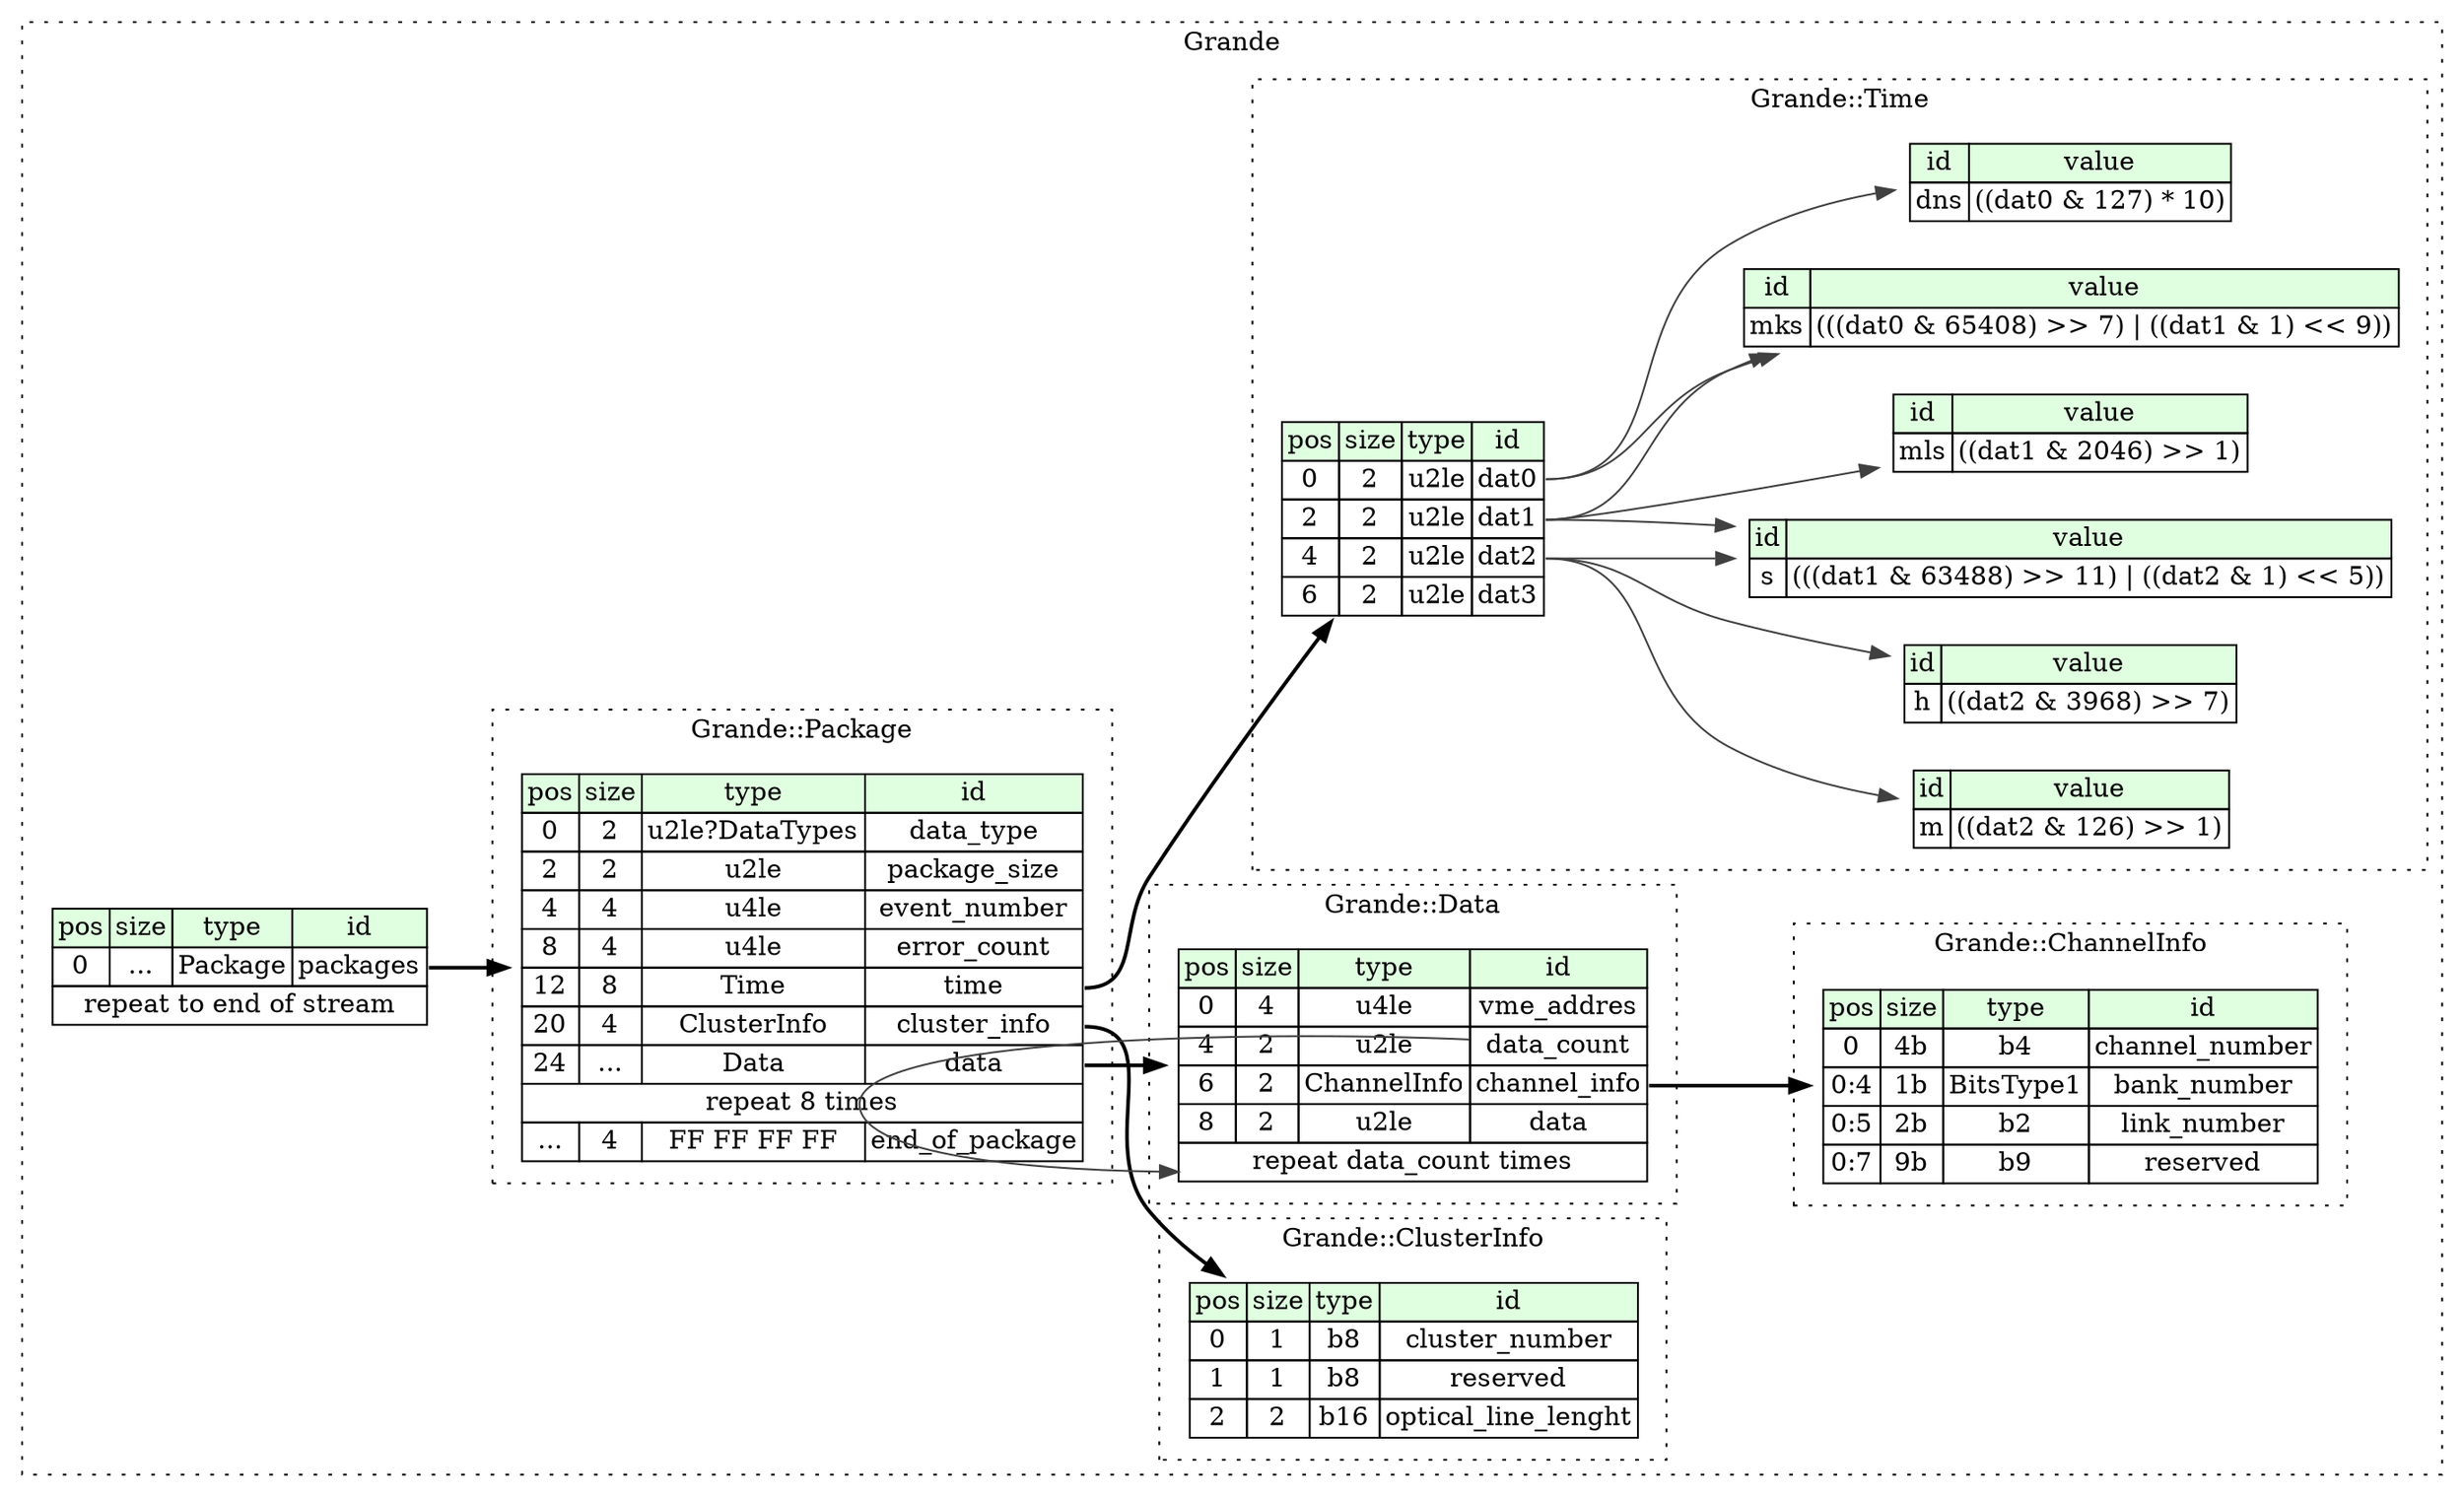 digraph {
	rankdir=LR;
	node [shape=plaintext];
	subgraph cluster__grande {
		label="Grande";
		graph[style=dotted];

		grande__seq [label=<<TABLE BORDER="0" CELLBORDER="1" CELLSPACING="0">
			<TR><TD BGCOLOR="#E0FFE0">pos</TD><TD BGCOLOR="#E0FFE0">size</TD><TD BGCOLOR="#E0FFE0">type</TD><TD BGCOLOR="#E0FFE0">id</TD></TR>
			<TR><TD PORT="packages_pos">0</TD><TD PORT="packages_size">...</TD><TD>Package</TD><TD PORT="packages_type">packages</TD></TR>
			<TR><TD COLSPAN="4" PORT="packages__repeat">repeat to end of stream</TD></TR>
		</TABLE>>];
		subgraph cluster__package {
			label="Grande::Package";
			graph[style=dotted];

			package__seq [label=<<TABLE BORDER="0" CELLBORDER="1" CELLSPACING="0">
				<TR><TD BGCOLOR="#E0FFE0">pos</TD><TD BGCOLOR="#E0FFE0">size</TD><TD BGCOLOR="#E0FFE0">type</TD><TD BGCOLOR="#E0FFE0">id</TD></TR>
				<TR><TD PORT="data_type_pos">0</TD><TD PORT="data_type_size">2</TD><TD>u2le?DataTypes</TD><TD PORT="data_type_type">data_type</TD></TR>
				<TR><TD PORT="package_size_pos">2</TD><TD PORT="package_size_size">2</TD><TD>u2le</TD><TD PORT="package_size_type">package_size</TD></TR>
				<TR><TD PORT="event_number_pos">4</TD><TD PORT="event_number_size">4</TD><TD>u4le</TD><TD PORT="event_number_type">event_number</TD></TR>
				<TR><TD PORT="error_count_pos">8</TD><TD PORT="error_count_size">4</TD><TD>u4le</TD><TD PORT="error_count_type">error_count</TD></TR>
				<TR><TD PORT="time_pos">12</TD><TD PORT="time_size">8</TD><TD>Time</TD><TD PORT="time_type">time</TD></TR>
				<TR><TD PORT="cluster_info_pos">20</TD><TD PORT="cluster_info_size">4</TD><TD>ClusterInfo</TD><TD PORT="cluster_info_type">cluster_info</TD></TR>
				<TR><TD PORT="data_pos">24</TD><TD PORT="data_size">...</TD><TD>Data</TD><TD PORT="data_type">data</TD></TR>
				<TR><TD COLSPAN="4" PORT="data__repeat">repeat 8 times</TD></TR>
				<TR><TD PORT="end_of_package_pos">...</TD><TD PORT="end_of_package_size">4</TD><TD>FF FF FF FF</TD><TD PORT="end_of_package_type">end_of_package</TD></TR>
			</TABLE>>];
		}
		subgraph cluster__cluster_info {
			label="Grande::ClusterInfo";
			graph[style=dotted];

			cluster_info__seq [label=<<TABLE BORDER="0" CELLBORDER="1" CELLSPACING="0">
				<TR><TD BGCOLOR="#E0FFE0">pos</TD><TD BGCOLOR="#E0FFE0">size</TD><TD BGCOLOR="#E0FFE0">type</TD><TD BGCOLOR="#E0FFE0">id</TD></TR>
				<TR><TD PORT="cluster_number_pos">0</TD><TD PORT="cluster_number_size">1</TD><TD>b8</TD><TD PORT="cluster_number_type">cluster_number</TD></TR>
				<TR><TD PORT="reserved_pos">1</TD><TD PORT="reserved_size">1</TD><TD>b8</TD><TD PORT="reserved_type">reserved</TD></TR>
				<TR><TD PORT="optical_line_lenght_pos">2</TD><TD PORT="optical_line_lenght_size">2</TD><TD>b16</TD><TD PORT="optical_line_lenght_type">optical_line_lenght</TD></TR>
			</TABLE>>];
		}
		subgraph cluster__data {
			label="Grande::Data";
			graph[style=dotted];

			data__seq [label=<<TABLE BORDER="0" CELLBORDER="1" CELLSPACING="0">
				<TR><TD BGCOLOR="#E0FFE0">pos</TD><TD BGCOLOR="#E0FFE0">size</TD><TD BGCOLOR="#E0FFE0">type</TD><TD BGCOLOR="#E0FFE0">id</TD></TR>
				<TR><TD PORT="vme_addres_pos">0</TD><TD PORT="vme_addres_size">4</TD><TD>u4le</TD><TD PORT="vme_addres_type">vme_addres</TD></TR>
				<TR><TD PORT="data_count_pos">4</TD><TD PORT="data_count_size">2</TD><TD>u2le</TD><TD PORT="data_count_type">data_count</TD></TR>
				<TR><TD PORT="channel_info_pos">6</TD><TD PORT="channel_info_size">2</TD><TD>ChannelInfo</TD><TD PORT="channel_info_type">channel_info</TD></TR>
				<TR><TD PORT="data_pos">8</TD><TD PORT="data_size">2</TD><TD>u2le</TD><TD PORT="data_type">data</TD></TR>
				<TR><TD COLSPAN="4" PORT="data__repeat">repeat data_count times</TD></TR>
			</TABLE>>];
		}
		subgraph cluster__channel_info {
			label="Grande::ChannelInfo";
			graph[style=dotted];

			channel_info__seq [label=<<TABLE BORDER="0" CELLBORDER="1" CELLSPACING="0">
				<TR><TD BGCOLOR="#E0FFE0">pos</TD><TD BGCOLOR="#E0FFE0">size</TD><TD BGCOLOR="#E0FFE0">type</TD><TD BGCOLOR="#E0FFE0">id</TD></TR>
				<TR><TD PORT="channel_number_pos">0</TD><TD PORT="channel_number_size">4b</TD><TD>b4</TD><TD PORT="channel_number_type">channel_number</TD></TR>
				<TR><TD PORT="bank_number_pos">0:4</TD><TD PORT="bank_number_size">1b</TD><TD>BitsType1</TD><TD PORT="bank_number_type">bank_number</TD></TR>
				<TR><TD PORT="link_number_pos">0:5</TD><TD PORT="link_number_size">2b</TD><TD>b2</TD><TD PORT="link_number_type">link_number</TD></TR>
				<TR><TD PORT="reserved_pos">0:7</TD><TD PORT="reserved_size">9b</TD><TD>b9</TD><TD PORT="reserved_type">reserved</TD></TR>
			</TABLE>>];
		}
		subgraph cluster__time {
			label="Grande::Time";
			graph[style=dotted];

			time__seq [label=<<TABLE BORDER="0" CELLBORDER="1" CELLSPACING="0">
				<TR><TD BGCOLOR="#E0FFE0">pos</TD><TD BGCOLOR="#E0FFE0">size</TD><TD BGCOLOR="#E0FFE0">type</TD><TD BGCOLOR="#E0FFE0">id</TD></TR>
				<TR><TD PORT="dat0_pos">0</TD><TD PORT="dat0_size">2</TD><TD>u2le</TD><TD PORT="dat0_type">dat0</TD></TR>
				<TR><TD PORT="dat1_pos">2</TD><TD PORT="dat1_size">2</TD><TD>u2le</TD><TD PORT="dat1_type">dat1</TD></TR>
				<TR><TD PORT="dat2_pos">4</TD><TD PORT="dat2_size">2</TD><TD>u2le</TD><TD PORT="dat2_type">dat2</TD></TR>
				<TR><TD PORT="dat3_pos">6</TD><TD PORT="dat3_size">2</TD><TD>u2le</TD><TD PORT="dat3_type">dat3</TD></TR>
			</TABLE>>];
			time__inst__mls [label=<<TABLE BORDER="0" CELLBORDER="1" CELLSPACING="0">
				<TR><TD BGCOLOR="#E0FFE0">id</TD><TD BGCOLOR="#E0FFE0">value</TD></TR>
				<TR><TD>mls</TD><TD>((dat1 &amp; 2046) &gt;&gt; 1)</TD></TR>
			</TABLE>>];
			time__inst__dns [label=<<TABLE BORDER="0" CELLBORDER="1" CELLSPACING="0">
				<TR><TD BGCOLOR="#E0FFE0">id</TD><TD BGCOLOR="#E0FFE0">value</TD></TR>
				<TR><TD>dns</TD><TD>((dat0 &amp; 127) * 10)</TD></TR>
			</TABLE>>];
			time__inst__s [label=<<TABLE BORDER="0" CELLBORDER="1" CELLSPACING="0">
				<TR><TD BGCOLOR="#E0FFE0">id</TD><TD BGCOLOR="#E0FFE0">value</TD></TR>
				<TR><TD>s</TD><TD>(((dat1 &amp; 63488) &gt;&gt; 11) | ((dat2 &amp; 1) &lt;&lt; 5))</TD></TR>
			</TABLE>>];
			time__inst__h [label=<<TABLE BORDER="0" CELLBORDER="1" CELLSPACING="0">
				<TR><TD BGCOLOR="#E0FFE0">id</TD><TD BGCOLOR="#E0FFE0">value</TD></TR>
				<TR><TD>h</TD><TD>((dat2 &amp; 3968) &gt;&gt; 7)</TD></TR>
			</TABLE>>];
			time__inst__m [label=<<TABLE BORDER="0" CELLBORDER="1" CELLSPACING="0">
				<TR><TD BGCOLOR="#E0FFE0">id</TD><TD BGCOLOR="#E0FFE0">value</TD></TR>
				<TR><TD>m</TD><TD>((dat2 &amp; 126) &gt;&gt; 1)</TD></TR>
			</TABLE>>];
			time__inst__mks [label=<<TABLE BORDER="0" CELLBORDER="1" CELLSPACING="0">
				<TR><TD BGCOLOR="#E0FFE0">id</TD><TD BGCOLOR="#E0FFE0">value</TD></TR>
				<TR><TD>mks</TD><TD>(((dat0 &amp; 65408) &gt;&gt; 7) | ((dat1 &amp; 1) &lt;&lt; 9))</TD></TR>
			</TABLE>>];
		}
	}
	grande__seq:packages_type -> package__seq [style=bold];
	package__seq:time_type -> time__seq [style=bold];
	package__seq:cluster_info_type -> cluster_info__seq [style=bold];
	package__seq:data_type -> data__seq [style=bold];
	data__seq:channel_info_type -> channel_info__seq [style=bold];
	data__seq:data_count_type -> data__seq:data__repeat [color="#404040"];
	time__seq:dat1_type -> time__inst__mls [color="#404040"];
	time__seq:dat0_type -> time__inst__dns [color="#404040"];
	time__seq:dat1_type -> time__inst__s [color="#404040"];
	time__seq:dat2_type -> time__inst__s [color="#404040"];
	time__seq:dat2_type -> time__inst__h [color="#404040"];
	time__seq:dat2_type -> time__inst__m [color="#404040"];
	time__seq:dat0_type -> time__inst__mks [color="#404040"];
	time__seq:dat1_type -> time__inst__mks [color="#404040"];
}
